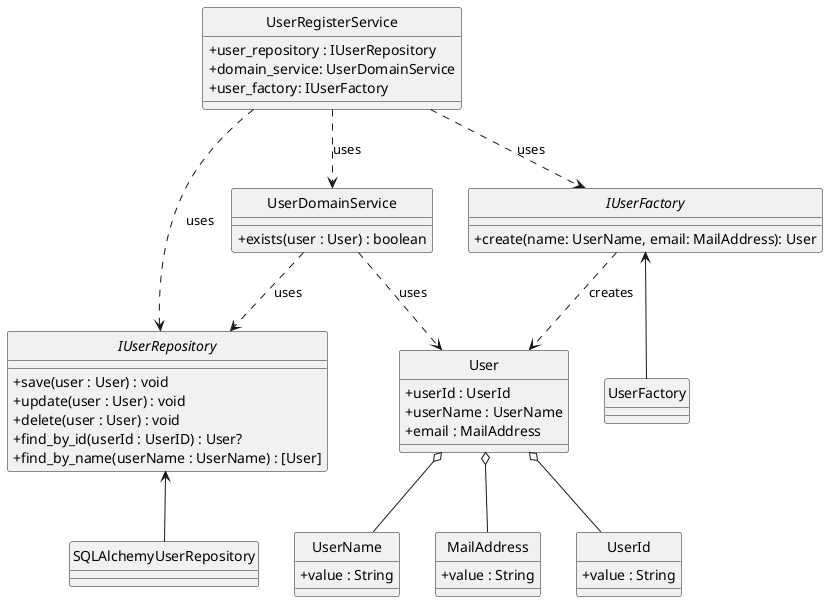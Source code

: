 @startuml

!define valueobject class

skinparam classAttributeIconSize 0
skinparam style strictuml

' Value Objects
valueobject UserId {
    + value : String
}

valueobject UserName {
    + value : String
}

valueobject MailAddress {
    + value : String
}

' Entity
class User {
    + userId : UserId
    + userName : UserName
    + email : MailAddress
}

' Domain Service
class UserDomainService {
    + exists(user : User) : boolean
}

' Repository Interface
interface IUserRepository {
    + save(user : User) : void
    + update(user : User) : void
    + delete(user : User) : void
    + find_by_id(userId : UserID) : User?
    + find_by_name(userName : UserName) : [User]
}

Interface IUserFactory {
    +create(name: UserName, email: MailAddress): User
}



' Application Service
class UserRegisterService {
    + user_repository : IUserRepository
    + domain_service: UserDomainService
    + user_factory: IUserFactory
}

UserFactory -u-> IUserFactory
SQLAlchemyUserRepository -u-> IUserRepository

UserRegisterService ..> IUserRepository : uses
UserRegisterService ..> UserDomainService : uses
UserRegisterService ..> IUserFactory : uses

UserDomainService ..> User : uses
UserDomainService ..> IUserRepository : uses

IUserFactory ..> User : creates

User o-- UserName
User o-- UserId
User o-- MailAddress


@enduml

